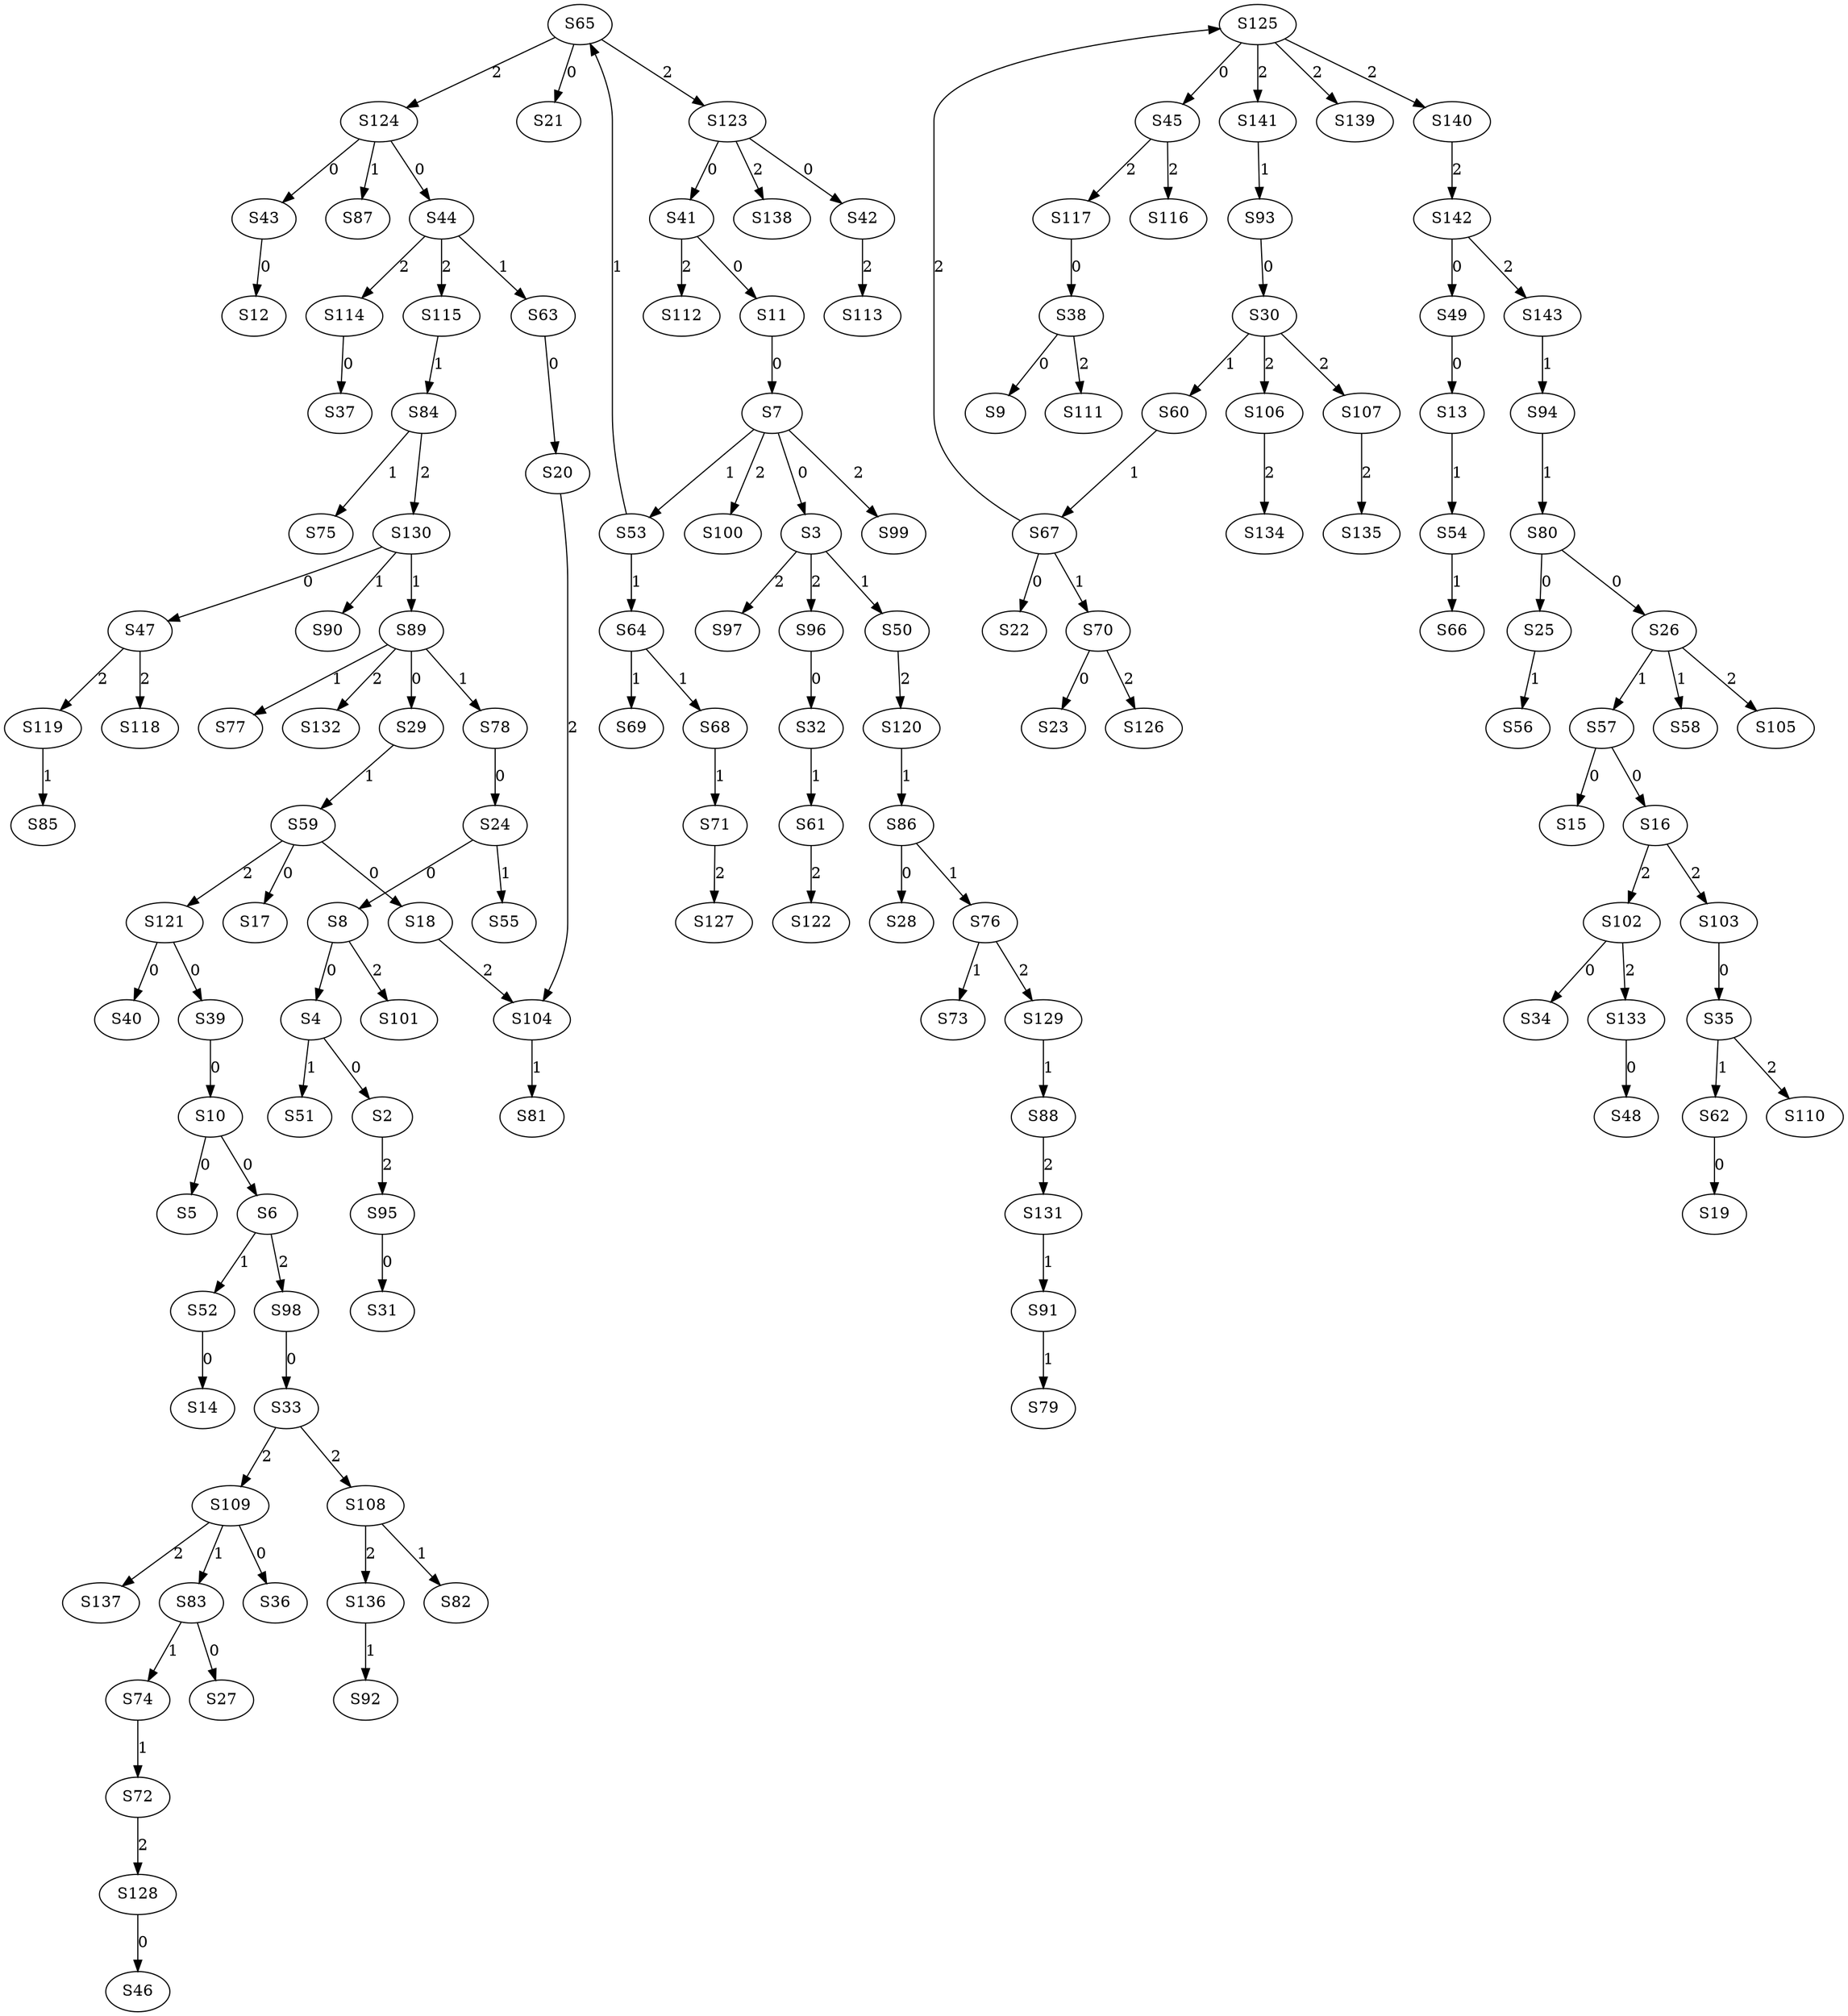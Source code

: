 strict digraph {
	S4 -> S2 [ label = 0 ];
	S7 -> S3 [ label = 0 ];
	S8 -> S4 [ label = 0 ];
	S10 -> S5 [ label = 0 ];
	S10 -> S6 [ label = 0 ];
	S11 -> S7 [ label = 0 ];
	S24 -> S8 [ label = 0 ];
	S38 -> S9 [ label = 0 ];
	S39 -> S10 [ label = 0 ];
	S41 -> S11 [ label = 0 ];
	S43 -> S12 [ label = 0 ];
	S49 -> S13 [ label = 0 ];
	S52 -> S14 [ label = 0 ];
	S57 -> S15 [ label = 0 ];
	S57 -> S16 [ label = 0 ];
	S59 -> S17 [ label = 0 ];
	S59 -> S18 [ label = 0 ];
	S62 -> S19 [ label = 0 ];
	S63 -> S20 [ label = 0 ];
	S65 -> S21 [ label = 0 ];
	S67 -> S22 [ label = 0 ];
	S70 -> S23 [ label = 0 ];
	S78 -> S24 [ label = 0 ];
	S80 -> S25 [ label = 0 ];
	S80 -> S26 [ label = 0 ];
	S83 -> S27 [ label = 0 ];
	S86 -> S28 [ label = 0 ];
	S89 -> S29 [ label = 0 ];
	S93 -> S30 [ label = 0 ];
	S95 -> S31 [ label = 0 ];
	S96 -> S32 [ label = 0 ];
	S98 -> S33 [ label = 0 ];
	S102 -> S34 [ label = 0 ];
	S103 -> S35 [ label = 0 ];
	S109 -> S36 [ label = 0 ];
	S114 -> S37 [ label = 0 ];
	S117 -> S38 [ label = 0 ];
	S121 -> S39 [ label = 0 ];
	S121 -> S40 [ label = 0 ];
	S123 -> S41 [ label = 0 ];
	S123 -> S42 [ label = 0 ];
	S124 -> S43 [ label = 0 ];
	S124 -> S44 [ label = 0 ];
	S125 -> S45 [ label = 0 ];
	S128 -> S46 [ label = 0 ];
	S130 -> S47 [ label = 0 ];
	S133 -> S48 [ label = 0 ];
	S142 -> S49 [ label = 0 ];
	S3 -> S50 [ label = 1 ];
	S4 -> S51 [ label = 1 ];
	S6 -> S52 [ label = 1 ];
	S7 -> S53 [ label = 1 ];
	S13 -> S54 [ label = 1 ];
	S24 -> S55 [ label = 1 ];
	S25 -> S56 [ label = 1 ];
	S26 -> S57 [ label = 1 ];
	S26 -> S58 [ label = 1 ];
	S29 -> S59 [ label = 1 ];
	S30 -> S60 [ label = 1 ];
	S32 -> S61 [ label = 1 ];
	S35 -> S62 [ label = 1 ];
	S44 -> S63 [ label = 1 ];
	S53 -> S64 [ label = 1 ];
	S53 -> S65 [ label = 1 ];
	S54 -> S66 [ label = 1 ];
	S60 -> S67 [ label = 1 ];
	S64 -> S68 [ label = 1 ];
	S64 -> S69 [ label = 1 ];
	S67 -> S70 [ label = 1 ];
	S68 -> S71 [ label = 1 ];
	S74 -> S72 [ label = 1 ];
	S76 -> S73 [ label = 1 ];
	S83 -> S74 [ label = 1 ];
	S84 -> S75 [ label = 1 ];
	S86 -> S76 [ label = 1 ];
	S89 -> S77 [ label = 1 ];
	S89 -> S78 [ label = 1 ];
	S91 -> S79 [ label = 1 ];
	S94 -> S80 [ label = 1 ];
	S104 -> S81 [ label = 1 ];
	S108 -> S82 [ label = 1 ];
	S109 -> S83 [ label = 1 ];
	S115 -> S84 [ label = 1 ];
	S119 -> S85 [ label = 1 ];
	S120 -> S86 [ label = 1 ];
	S124 -> S87 [ label = 1 ];
	S129 -> S88 [ label = 1 ];
	S130 -> S89 [ label = 1 ];
	S130 -> S90 [ label = 1 ];
	S131 -> S91 [ label = 1 ];
	S136 -> S92 [ label = 1 ];
	S141 -> S93 [ label = 1 ];
	S143 -> S94 [ label = 1 ];
	S2 -> S95 [ label = 2 ];
	S3 -> S96 [ label = 2 ];
	S3 -> S97 [ label = 2 ];
	S6 -> S98 [ label = 2 ];
	S7 -> S99 [ label = 2 ];
	S7 -> S100 [ label = 2 ];
	S8 -> S101 [ label = 2 ];
	S16 -> S102 [ label = 2 ];
	S16 -> S103 [ label = 2 ];
	S18 -> S104 [ label = 2 ];
	S26 -> S105 [ label = 2 ];
	S30 -> S106 [ label = 2 ];
	S30 -> S107 [ label = 2 ];
	S33 -> S108 [ label = 2 ];
	S33 -> S109 [ label = 2 ];
	S35 -> S110 [ label = 2 ];
	S38 -> S111 [ label = 2 ];
	S41 -> S112 [ label = 2 ];
	S42 -> S113 [ label = 2 ];
	S44 -> S114 [ label = 2 ];
	S44 -> S115 [ label = 2 ];
	S45 -> S116 [ label = 2 ];
	S45 -> S117 [ label = 2 ];
	S47 -> S118 [ label = 2 ];
	S47 -> S119 [ label = 2 ];
	S50 -> S120 [ label = 2 ];
	S59 -> S121 [ label = 2 ];
	S61 -> S122 [ label = 2 ];
	S65 -> S123 [ label = 2 ];
	S65 -> S124 [ label = 2 ];
	S67 -> S125 [ label = 2 ];
	S70 -> S126 [ label = 2 ];
	S71 -> S127 [ label = 2 ];
	S72 -> S128 [ label = 2 ];
	S76 -> S129 [ label = 2 ];
	S84 -> S130 [ label = 2 ];
	S88 -> S131 [ label = 2 ];
	S89 -> S132 [ label = 2 ];
	S102 -> S133 [ label = 2 ];
	S106 -> S134 [ label = 2 ];
	S107 -> S135 [ label = 2 ];
	S108 -> S136 [ label = 2 ];
	S109 -> S137 [ label = 2 ];
	S123 -> S138 [ label = 2 ];
	S125 -> S139 [ label = 2 ];
	S125 -> S140 [ label = 2 ];
	S125 -> S141 [ label = 2 ];
	S140 -> S142 [ label = 2 ];
	S142 -> S143 [ label = 2 ];
	S20 -> S104 [ label = 2 ];
}